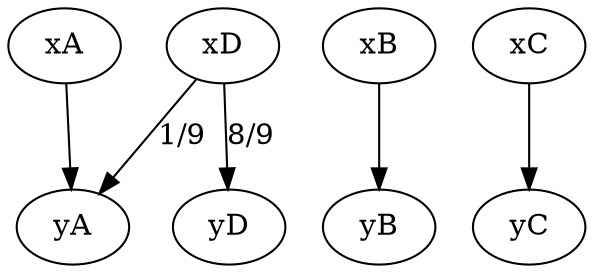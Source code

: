 digraph simpleChannel {
    xA -> yA;
    xB -> yB;
    xC -> yC;
    xD -> yD [ label = "8/9" ];
    xD -> yA [ label = "1/9" ];
}
